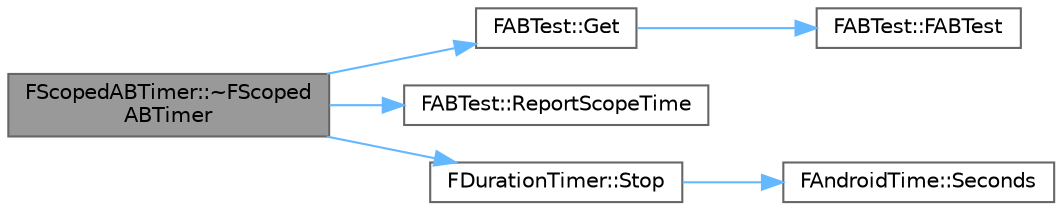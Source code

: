 digraph "FScopedABTimer::~FScopedABTimer"
{
 // INTERACTIVE_SVG=YES
 // LATEX_PDF_SIZE
  bgcolor="transparent";
  edge [fontname=Helvetica,fontsize=10,labelfontname=Helvetica,labelfontsize=10];
  node [fontname=Helvetica,fontsize=10,shape=box,height=0.2,width=0.4];
  rankdir="LR";
  Node1 [id="Node000001",label="FScopedABTimer::~FScoped\lABTimer",height=0.2,width=0.4,color="gray40", fillcolor="grey60", style="filled", fontcolor="black",tooltip="Dtor, updating seconds with time delta."];
  Node1 -> Node2 [id="edge1_Node000001_Node000002",color="steelblue1",style="solid",tooltip=" "];
  Node2 [id="Node000002",label="FABTest::Get",height=0.2,width=0.4,color="grey40", fillcolor="white", style="filled",URL="$da/d96/classFABTest.html#ae50203c6760d554a35e731d23a6a7e97",tooltip=" "];
  Node2 -> Node3 [id="edge2_Node000002_Node000003",color="steelblue1",style="solid",tooltip=" "];
  Node3 [id="Node000003",label="FABTest::FABTest",height=0.2,width=0.4,color="grey40", fillcolor="white", style="filled",URL="$da/d96/classFABTest.html#a8504f10930e75f9e075a8fb599688255",tooltip=" "];
  Node1 -> Node4 [id="edge3_Node000001_Node000004",color="steelblue1",style="solid",tooltip=" "];
  Node4 [id="Node000004",label="FABTest::ReportScopeTime",height=0.2,width=0.4,color="grey40", fillcolor="white", style="filled",URL="$da/d96/classFABTest.html#aa6ae418cab109abc51028ffffe95b3c3",tooltip=" "];
  Node1 -> Node5 [id="edge4_Node000001_Node000005",color="steelblue1",style="solid",tooltip=" "];
  Node5 [id="Node000005",label="FDurationTimer::Stop",height=0.2,width=0.4,color="grey40", fillcolor="white", style="filled",URL="$de/dcf/classFDurationTimer.html#a6960f44343b5bcbca42eff4af7ff223c",tooltip=" "];
  Node5 -> Node6 [id="edge5_Node000005_Node000006",color="steelblue1",style="solid",tooltip=" "];
  Node6 [id="Node000006",label="FAndroidTime::Seconds",height=0.2,width=0.4,color="grey40", fillcolor="white", style="filled",URL="$d1/d27/structFAndroidTime.html#ad64caf5a4cf7be5a98034240d951a54e",tooltip=" "];
}
